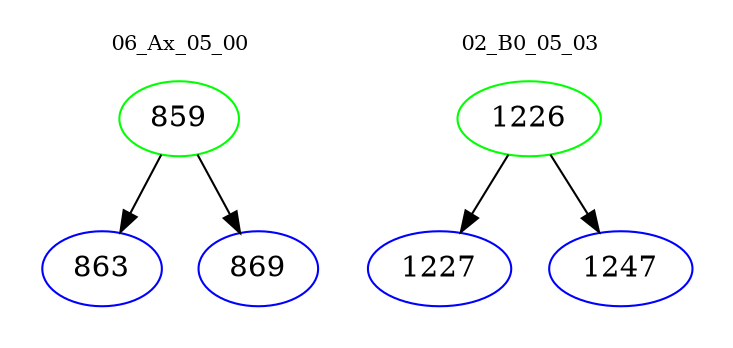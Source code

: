 digraph{
subgraph cluster_0 {
color = white
label = "06_Ax_05_00";
fontsize=10;
T0_859 [label="859", color="green"]
T0_859 -> T0_863 [color="black"]
T0_863 [label="863", color="blue"]
T0_859 -> T0_869 [color="black"]
T0_869 [label="869", color="blue"]
}
subgraph cluster_1 {
color = white
label = "02_B0_05_03";
fontsize=10;
T1_1226 [label="1226", color="green"]
T1_1226 -> T1_1227 [color="black"]
T1_1227 [label="1227", color="blue"]
T1_1226 -> T1_1247 [color="black"]
T1_1247 [label="1247", color="blue"]
}
}
